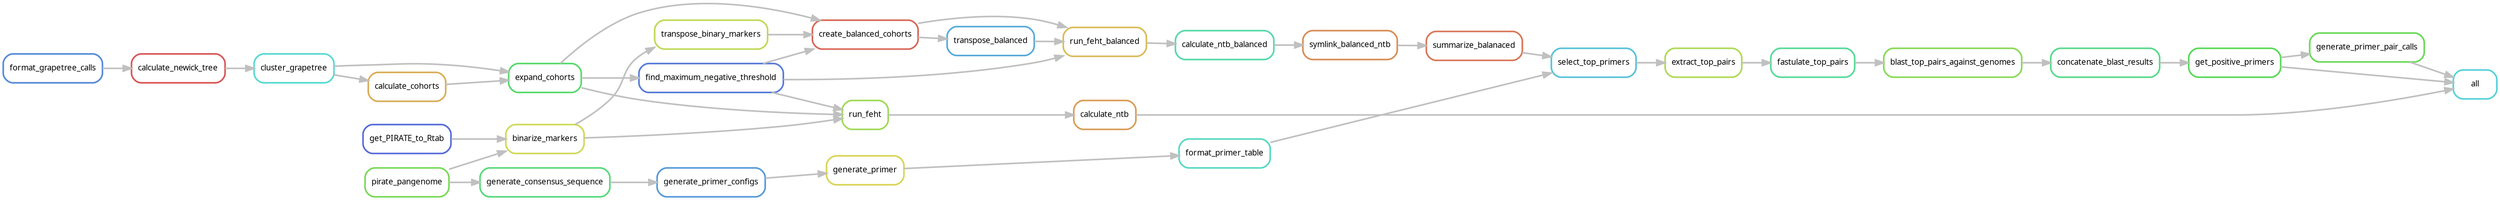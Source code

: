 digraph snakemake_dag {
    graph[bgcolor=white, margin=0, rankdir=LR];
    node[shape=box, style=rounded, fontname=sans, fontsize=10, penwidth=2];
    edge[penwidth=2, color=grey];
	0[label = "all", color = "0.51 0.6 0.85", style="rounded"];
	1[label = "calculate_ntb", color = "0.09 0.6 0.85", style="rounded"];
	2[label = "run_feht", color = "0.24 0.6 0.85", style="rounded"];
	3[label = "find_maximum_negative_threshold", color = "0.62 0.6 0.85", style="rounded"];
	4[label = "expand_cohorts", color = "0.36 0.6 0.85", style="rounded"];
	5[label = "cluster_grapetree", color = "0.49 0.6 0.85", style="rounded"];
	6[label = "calculate_newick_tree", color = "0.00 0.6 0.85", style="rounded"];
	7[label = "format_grapetree_calls", color = "0.60 0.6 0.85", style="rounded"];
	8[label = "calculate_cohorts", color = "0.11 0.6 0.85", style="rounded"];
	9[label = "binarize_markers", color = "0.18 0.6 0.85", style="rounded"];
	10[label = "get_PIRATE_to_Rtab", color = "0.64 0.6 0.85", style="rounded"];
	11[label = "pirate_pangenome", color = "0.29 0.6 0.85", style="rounded"];
	12[label = "get_positive_primers", color = "0.33 0.6 0.85", style="rounded"];
	13[label = "concatenate_blast_results", color = "0.40 0.6 0.85", style="rounded"];
	14[label = "blast_top_pairs_against_genomes", color = "0.27 0.6 0.85", style="rounded"];
	15[label = "fastulate_top_pairs", color = "0.42 0.6 0.85", style="rounded"];
	16[label = "extract_top_pairs", color = "0.22 0.6 0.85", style="rounded"];
	17[label = "select_top_primers", color = "0.53 0.6 0.85", style="rounded"];
	18[label = "format_primer_table", color = "0.47 0.6 0.85", style="rounded"];
	19[label = "generate_primer", color = "0.16 0.6 0.85", style="rounded"];
	20[label = "generate_primer_configs", color = "0.58 0.6 0.85", style="rounded"];
	21[label = "generate_consensus_sequence", color = "0.38 0.6 0.85", style="rounded"];
	22[label = "summarize_balanaced", color = "0.04 0.6 0.85", style="rounded"];
	23[label = "symlink_balanced_ntb", color = "0.07 0.6 0.85", style="rounded"];
	24[label = "calculate_ntb_balanced", color = "0.44 0.6 0.85", style="rounded"];
	25[label = "run_feht_balanced", color = "0.13 0.6 0.85", style="rounded"];
	26[label = "transpose_balanced", color = "0.56 0.6 0.85", style="rounded"];
	27[label = "create_balanced_cohorts", color = "0.02 0.6 0.85", style="rounded"];
	28[label = "transpose_binary_markers", color = "0.20 0.6 0.85", style="rounded"];
	29[label = "generate_primer_pair_calls", color = "0.31 0.6 0.85", style="rounded"];
	29 -> 0
	12 -> 0
	1 -> 0
	2 -> 1
	3 -> 2
	4 -> 2
	9 -> 2
	4 -> 3
	5 -> 4
	8 -> 4
	6 -> 5
	7 -> 6
	5 -> 8
	11 -> 9
	10 -> 9
	13 -> 12
	14 -> 13
	15 -> 14
	16 -> 15
	17 -> 16
	22 -> 17
	18 -> 17
	19 -> 18
	20 -> 19
	21 -> 20
	11 -> 21
	23 -> 22
	24 -> 23
	25 -> 24
	27 -> 25
	3 -> 25
	26 -> 25
	27 -> 26
	3 -> 27
	4 -> 27
	28 -> 27
	9 -> 28
	12 -> 29
}            

